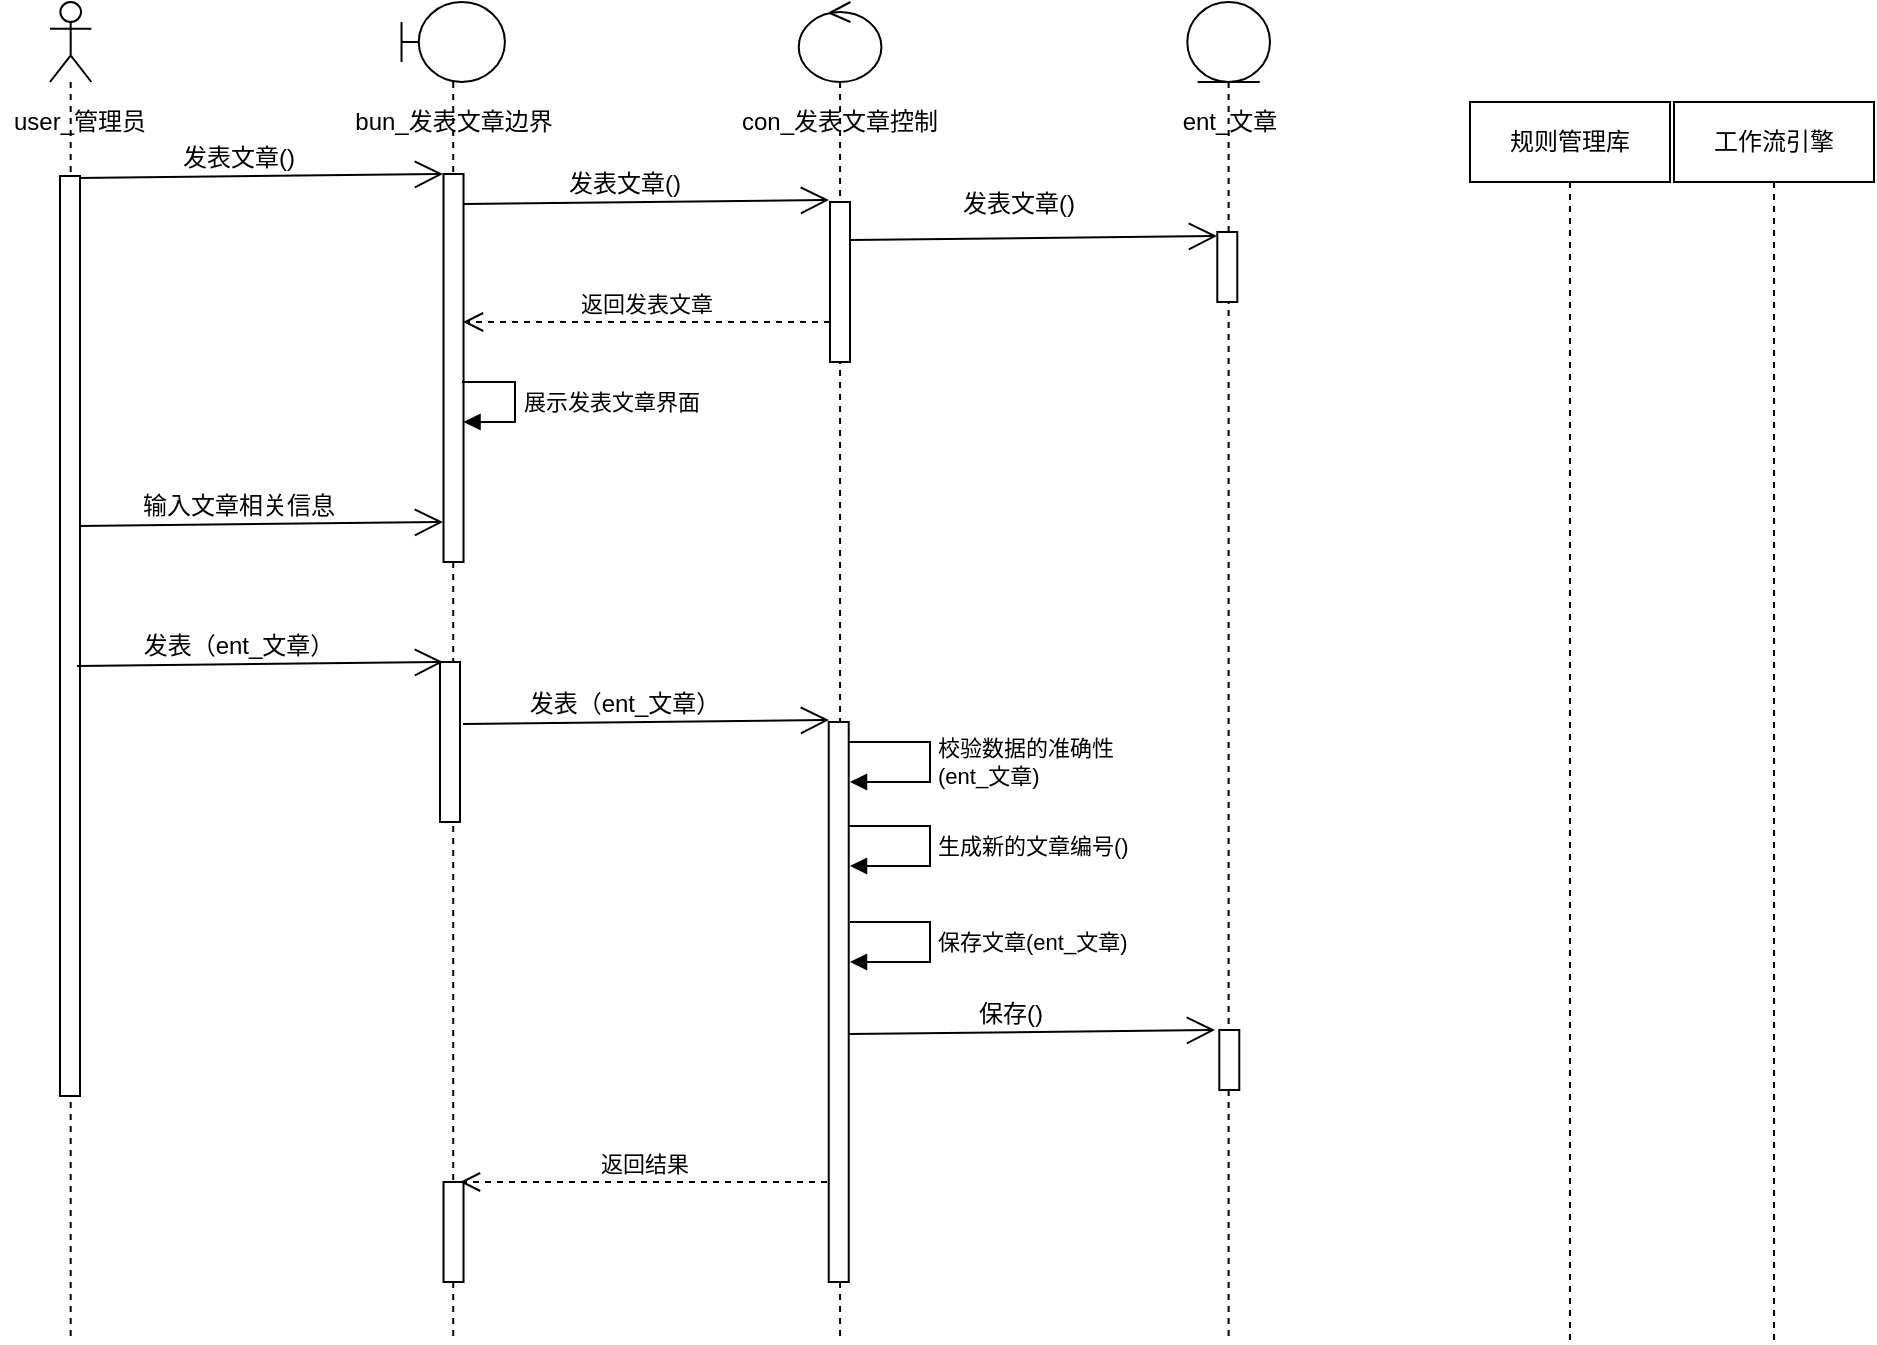 <mxfile version="10.6.0" type="github"><diagram id="tR3HKV-FSgwvyyN-SO0o" name="Page-1"><mxGraphModel dx="1398" dy="766" grid="1" gridSize="10" guides="1" tooltips="1" connect="1" arrows="1" fold="1" page="1" pageScale="1" pageWidth="2000" pageHeight="1169" math="0" shadow="0"><root><mxCell id="0"/><mxCell id="1" parent="0"/><mxCell id="0hwVORXHVYGWjJwcm3Ox-16" value="" style="group;container=1;" vertex="1" connectable="0" parent="1"><mxGeometry x="225" y="245" width="183" height="2" as="geometry"><mxRectangle x="225" y="245" width="50" height="40" as="alternateBounds"/></mxGeometry></mxCell><mxCell id="0hwVORXHVYGWjJwcm3Ox-25" value="" style="group" vertex="1" connectable="0" parent="1"><mxGeometry x="351.5" y="130" width="127" height="670" as="geometry"/></mxCell><mxCell id="0hwVORXHVYGWjJwcm3Ox-5" value="" style="shape=umlLifeline;participant=umlBoundary;perimeter=lifelinePerimeter;whiteSpace=wrap;html=1;container=1;collapsible=0;recursiveResize=0;verticalAlign=top;spacingTop=36;labelBackgroundColor=#ffffff;outlineConnect=0;size=40;" vertex="1" parent="0hwVORXHVYGWjJwcm3Ox-25"><mxGeometry x="34.263" width="51.695" height="670" as="geometry"/></mxCell><mxCell id="0hwVORXHVYGWjJwcm3Ox-12" value="" style="html=1;points=[];perimeter=orthogonalPerimeter;" vertex="1" parent="0hwVORXHVYGWjJwcm3Ox-5"><mxGeometry x="21" y="86" width="10" height="194" as="geometry"/></mxCell><mxCell id="0hwVORXHVYGWjJwcm3Ox-53" value="" style="html=1;points=[];perimeter=orthogonalPerimeter;" vertex="1" parent="0hwVORXHVYGWjJwcm3Ox-5"><mxGeometry x="19.237" y="330" width="10" height="80" as="geometry"/></mxCell><mxCell id="0hwVORXHVYGWjJwcm3Ox-80" value="" style="html=1;points=[];perimeter=orthogonalPerimeter;" vertex="1" parent="0hwVORXHVYGWjJwcm3Ox-5"><mxGeometry x="21" y="590" width="10" height="50" as="geometry"/></mxCell><mxCell id="0hwVORXHVYGWjJwcm3Ox-21" value="bun_发表文章边界" style="text;html=1;strokeColor=none;fillColor=none;align=center;verticalAlign=middle;whiteSpace=wrap;rounded=0;" vertex="1" parent="0hwVORXHVYGWjJwcm3Ox-25"><mxGeometry y="50" width="120" height="20" as="geometry"/></mxCell><mxCell id="0hwVORXHVYGWjJwcm3Ox-31" value="返回发表文章" style="html=1;verticalAlign=bottom;endArrow=open;dashed=1;endSize=8;" edge="1" parent="0hwVORXHVYGWjJwcm3Ox-25"><mxGeometry relative="1" as="geometry"><mxPoint x="248.5" y="160" as="sourcePoint"/><mxPoint x="65" y="160" as="targetPoint"/></mxGeometry></mxCell><mxCell id="0hwVORXHVYGWjJwcm3Ox-33" value="展示发表文章界面" style="edgeStyle=orthogonalEdgeStyle;html=1;align=left;spacingLeft=2;endArrow=block;rounded=0;" edge="1" target="0hwVORXHVYGWjJwcm3Ox-12" parent="0hwVORXHVYGWjJwcm3Ox-25"><mxGeometry relative="1" as="geometry"><mxPoint x="64.5" y="190" as="sourcePoint"/><Array as="points"><mxPoint x="91" y="190"/><mxPoint x="91" y="210"/></Array><mxPoint x="69.5" y="210" as="targetPoint"/></mxGeometry></mxCell><mxCell id="0hwVORXHVYGWjJwcm3Ox-36" value="" style="group" vertex="1" connectable="0" parent="0hwVORXHVYGWjJwcm3Ox-25"><mxGeometry x="-128" y="260" width="183" height="2" as="geometry"/></mxCell><mxCell id="0hwVORXHVYGWjJwcm3Ox-37" value="" style="endArrow=open;endFill=1;endSize=12;html=1;entryX=0.15;entryY=0.07;entryDx=0;entryDy=0;entryPerimeter=0;" edge="1" parent="0hwVORXHVYGWjJwcm3Ox-36"><mxGeometry width="160" relative="1" as="geometry"><mxPoint y="2" as="sourcePoint"/><mxPoint x="183" as="targetPoint"/></mxGeometry></mxCell><mxCell id="0hwVORXHVYGWjJwcm3Ox-38" value="输入文章相关信息" style="text;html=1;resizable=0;points=[];align=center;verticalAlign=middle;labelBackgroundColor=#ffffff;" vertex="1" connectable="0" parent="0hwVORXHVYGWjJwcm3Ox-37"><mxGeometry x="-0.278" y="2" relative="1" as="geometry"><mxPoint x="14" y="-8" as="offset"/></mxGeometry></mxCell><mxCell id="0hwVORXHVYGWjJwcm3Ox-43" value="" style="group" vertex="1" connectable="0" parent="0hwVORXHVYGWjJwcm3Ox-25"><mxGeometry x="-121" y="410" width="183" height="2" as="geometry"/></mxCell><mxCell id="0hwVORXHVYGWjJwcm3Ox-15" value="" style="group" vertex="1" connectable="0" parent="0hwVORXHVYGWjJwcm3Ox-25"><mxGeometry x="-128" y="86" width="183" height="2" as="geometry"/></mxCell><mxCell id="0hwVORXHVYGWjJwcm3Ox-13" value="" style="endArrow=open;endFill=1;endSize=12;html=1;entryX=0.15;entryY=0.07;entryDx=0;entryDy=0;entryPerimeter=0;" edge="1" parent="0hwVORXHVYGWjJwcm3Ox-15"><mxGeometry width="160" relative="1" as="geometry"><mxPoint y="2" as="sourcePoint"/><mxPoint x="183" as="targetPoint"/></mxGeometry></mxCell><mxCell id="0hwVORXHVYGWjJwcm3Ox-14" value="发表文章()" style="text;html=1;resizable=0;points=[];align=center;verticalAlign=middle;labelBackgroundColor=#ffffff;" vertex="1" connectable="0" parent="0hwVORXHVYGWjJwcm3Ox-13"><mxGeometry x="-0.278" y="2" relative="1" as="geometry"><mxPoint x="14" y="-8" as="offset"/></mxGeometry></mxCell><mxCell id="0hwVORXHVYGWjJwcm3Ox-26" value="" style="group" vertex="1" connectable="0" parent="1"><mxGeometry x="185" y="130" width="80" height="670" as="geometry"/></mxCell><mxCell id="0hwVORXHVYGWjJwcm3Ox-4" value="" style="shape=umlLifeline;participant=umlActor;perimeter=lifelinePerimeter;whiteSpace=wrap;html=1;container=1;collapsible=0;recursiveResize=0;verticalAlign=top;spacingTop=36;labelBackgroundColor=#ffffff;outlineConnect=0;" vertex="1" parent="0hwVORXHVYGWjJwcm3Ox-26"><mxGeometry x="25" width="20.678" height="670" as="geometry"/></mxCell><mxCell id="0hwVORXHVYGWjJwcm3Ox-10" value="" style="html=1;points=[];perimeter=orthogonalPerimeter;" vertex="1" parent="0hwVORXHVYGWjJwcm3Ox-4"><mxGeometry x="5" y="87" width="10" height="460" as="geometry"/></mxCell><mxCell id="0hwVORXHVYGWjJwcm3Ox-20" value="user_管理员" style="text;html=1;strokeColor=none;fillColor=none;align=center;verticalAlign=middle;whiteSpace=wrap;rounded=0;" vertex="1" parent="0hwVORXHVYGWjJwcm3Ox-26"><mxGeometry y="50" width="80" height="20" as="geometry"/></mxCell><mxCell id="0hwVORXHVYGWjJwcm3Ox-27" value="" style="group" vertex="1" connectable="0" parent="1"><mxGeometry x="764.5" y="130" width="70" height="670" as="geometry"/></mxCell><mxCell id="0hwVORXHVYGWjJwcm3Ox-7" value="" style="shape=umlLifeline;participant=umlEntity;perimeter=lifelinePerimeter;whiteSpace=wrap;html=1;container=1;collapsible=0;recursiveResize=0;verticalAlign=top;spacingTop=36;labelBackgroundColor=#ffffff;outlineConnect=0;" vertex="1" parent="0hwVORXHVYGWjJwcm3Ox-27"><mxGeometry x="14.144" width="41.356" height="670" as="geometry"/></mxCell><mxCell id="0hwVORXHVYGWjJwcm3Ox-28" value="" style="html=1;points=[];perimeter=orthogonalPerimeter;" vertex="1" parent="0hwVORXHVYGWjJwcm3Ox-7"><mxGeometry x="15" y="115" width="10" height="35" as="geometry"/></mxCell><mxCell id="0hwVORXHVYGWjJwcm3Ox-76" value="" style="html=1;points=[];perimeter=orthogonalPerimeter;" vertex="1" parent="0hwVORXHVYGWjJwcm3Ox-7"><mxGeometry x="16" y="514" width="10" height="30" as="geometry"/></mxCell><mxCell id="0hwVORXHVYGWjJwcm3Ox-23" value="ent_文章" style="text;html=1;strokeColor=none;fillColor=none;align=center;verticalAlign=middle;whiteSpace=wrap;rounded=0;" vertex="1" parent="0hwVORXHVYGWjJwcm3Ox-27"><mxGeometry y="50" width="70" height="20" as="geometry"/></mxCell><mxCell id="0hwVORXHVYGWjJwcm3Ox-24" value="" style="group" vertex="1" connectable="0" parent="1"><mxGeometry x="550" y="130" width="110" height="670" as="geometry"/></mxCell><mxCell id="0hwVORXHVYGWjJwcm3Ox-6" value="" style="shape=umlLifeline;participant=umlControl;perimeter=lifelinePerimeter;whiteSpace=wrap;html=1;container=1;collapsible=0;recursiveResize=0;verticalAlign=top;spacingTop=36;labelBackgroundColor=#ffffff;outlineConnect=0;" vertex="1" parent="0hwVORXHVYGWjJwcm3Ox-24"><mxGeometry x="34.364" width="41.356" height="670" as="geometry"/></mxCell><mxCell id="0hwVORXHVYGWjJwcm3Ox-19" value="" style="html=1;points=[];perimeter=orthogonalPerimeter;" vertex="1" parent="0hwVORXHVYGWjJwcm3Ox-6"><mxGeometry x="15.636" y="100" width="10" height="80" as="geometry"/></mxCell><mxCell id="0hwVORXHVYGWjJwcm3Ox-68" value="" style="html=1;points=[];perimeter=orthogonalPerimeter;" vertex="1" parent="0hwVORXHVYGWjJwcm3Ox-6"><mxGeometry x="15" y="360" width="10" height="280" as="geometry"/></mxCell><mxCell id="0hwVORXHVYGWjJwcm3Ox-22" value="con_发表文章控制" style="text;html=1;strokeColor=none;fillColor=none;align=center;verticalAlign=middle;whiteSpace=wrap;rounded=0;" vertex="1" parent="0hwVORXHVYGWjJwcm3Ox-24"><mxGeometry y="50" width="110" height="20" as="geometry"/></mxCell><mxCell id="0hwVORXHVYGWjJwcm3Ox-44" value="" style="endArrow=open;endFill=1;endSize=12;html=1;entryX=0.15;entryY=0.07;entryDx=0;entryDy=0;entryPerimeter=0;" edge="1" parent="0hwVORXHVYGWjJwcm3Ox-24"><mxGeometry width="160" relative="1" as="geometry"><mxPoint x="-133.5" y="361" as="sourcePoint"/><mxPoint x="49.5" y="359" as="targetPoint"/></mxGeometry></mxCell><mxCell id="0hwVORXHVYGWjJwcm3Ox-45" value="发表（ent_文章）" style="text;html=1;resizable=0;points=[];align=center;verticalAlign=middle;labelBackgroundColor=#ffffff;" vertex="1" connectable="0" parent="0hwVORXHVYGWjJwcm3Ox-44"><mxGeometry x="-0.278" y="2" relative="1" as="geometry"><mxPoint x="14" y="-8" as="offset"/></mxGeometry></mxCell><mxCell id="0hwVORXHVYGWjJwcm3Ox-79" value="返回结果" style="html=1;verticalAlign=bottom;endArrow=open;dashed=1;endSize=8;" edge="1" parent="0hwVORXHVYGWjJwcm3Ox-24"><mxGeometry relative="1" as="geometry"><mxPoint x="48.5" y="590" as="sourcePoint"/><mxPoint x="-135" y="590" as="targetPoint"/></mxGeometry></mxCell><mxCell id="0hwVORXHVYGWjJwcm3Ox-29" value="" style="endArrow=open;endFill=1;endSize=12;html=1;entryX=0.15;entryY=0.07;entryDx=0;entryDy=0;entryPerimeter=0;" edge="1" parent="1"><mxGeometry width="160" relative="1" as="geometry"><mxPoint x="610.5" y="249" as="sourcePoint"/><mxPoint x="793.5" y="247" as="targetPoint"/></mxGeometry></mxCell><mxCell id="0hwVORXHVYGWjJwcm3Ox-30" value="发表文章()" style="text;html=1;resizable=0;points=[];align=center;verticalAlign=middle;labelBackgroundColor=#ffffff;" vertex="1" connectable="0" parent="0hwVORXHVYGWjJwcm3Ox-29"><mxGeometry x="-0.278" y="2" relative="1" as="geometry"><mxPoint x="17.5" y="-15.5" as="offset"/></mxGeometry></mxCell><mxCell id="0hwVORXHVYGWjJwcm3Ox-39" value="" style="group" vertex="1" connectable="0" parent="1"><mxGeometry x="223.5" y="460" width="183" height="2" as="geometry"/></mxCell><mxCell id="0hwVORXHVYGWjJwcm3Ox-40" value="" style="endArrow=open;endFill=1;endSize=12;html=1;entryX=0.15;entryY=0.07;entryDx=0;entryDy=0;entryPerimeter=0;" edge="1" parent="0hwVORXHVYGWjJwcm3Ox-39"><mxGeometry width="160" relative="1" as="geometry"><mxPoint y="2" as="sourcePoint"/><mxPoint x="183" as="targetPoint"/></mxGeometry></mxCell><mxCell id="0hwVORXHVYGWjJwcm3Ox-41" value="发表（ent_文章）" style="text;html=1;resizable=0;points=[];align=center;verticalAlign=middle;labelBackgroundColor=#ffffff;" vertex="1" connectable="0" parent="0hwVORXHVYGWjJwcm3Ox-40"><mxGeometry x="-0.278" y="2" relative="1" as="geometry"><mxPoint x="14" y="-8" as="offset"/></mxGeometry></mxCell><mxCell id="0hwVORXHVYGWjJwcm3Ox-47" value="" style="group" vertex="1" connectable="0" parent="1"><mxGeometry x="416.5" y="229" width="183" height="2" as="geometry"/></mxCell><mxCell id="0hwVORXHVYGWjJwcm3Ox-48" value="" style="endArrow=open;endFill=1;endSize=12;html=1;entryX=0.15;entryY=0.07;entryDx=0;entryDy=0;entryPerimeter=0;" edge="1" parent="0hwVORXHVYGWjJwcm3Ox-47"><mxGeometry width="160" relative="1" as="geometry"><mxPoint y="2" as="sourcePoint"/><mxPoint x="183" as="targetPoint"/></mxGeometry></mxCell><mxCell id="0hwVORXHVYGWjJwcm3Ox-49" value="发表文章()" style="text;html=1;resizable=0;points=[];align=center;verticalAlign=middle;labelBackgroundColor=#ffffff;" vertex="1" connectable="0" parent="0hwVORXHVYGWjJwcm3Ox-48"><mxGeometry x="-0.278" y="2" relative="1" as="geometry"><mxPoint x="14" y="-8" as="offset"/></mxGeometry></mxCell><mxCell id="0hwVORXHVYGWjJwcm3Ox-54" value="规则管理库" style="shape=umlLifeline;perimeter=lifelinePerimeter;whiteSpace=wrap;html=1;container=1;collapsible=0;recursiveResize=0;outlineConnect=0;" vertex="1" parent="1"><mxGeometry x="920" y="180" width="100" height="620" as="geometry"/></mxCell><mxCell id="0hwVORXHVYGWjJwcm3Ox-55" value="工作流引擎" style="shape=umlLifeline;perimeter=lifelinePerimeter;whiteSpace=wrap;html=1;container=1;collapsible=0;recursiveResize=0;outlineConnect=0;" vertex="1" parent="1"><mxGeometry x="1022" y="180" width="100" height="620" as="geometry"/></mxCell><mxCell id="0hwVORXHVYGWjJwcm3Ox-70" value="校验数据的准确性&lt;br&gt;(ent_文章)" style="edgeStyle=orthogonalEdgeStyle;html=1;align=left;spacingLeft=2;endArrow=block;rounded=0;" edge="1" parent="1"><mxGeometry relative="1" as="geometry"><mxPoint x="609.5" y="500" as="sourcePoint"/><Array as="points"><mxPoint x="650" y="500"/><mxPoint x="650" y="520"/></Array><mxPoint x="610" y="520" as="targetPoint"/></mxGeometry></mxCell><mxCell id="0hwVORXHVYGWjJwcm3Ox-73" value="生成新的文章编号()" style="edgeStyle=orthogonalEdgeStyle;html=1;align=left;spacingLeft=2;endArrow=block;rounded=0;" edge="1" parent="1"><mxGeometry relative="1" as="geometry"><mxPoint x="609.5" y="542" as="sourcePoint"/><Array as="points"><mxPoint x="650" y="542"/><mxPoint x="650" y="562"/></Array><mxPoint x="610" y="562" as="targetPoint"/></mxGeometry></mxCell><mxCell id="0hwVORXHVYGWjJwcm3Ox-75" value="保存文章(ent_文章)" style="edgeStyle=orthogonalEdgeStyle;html=1;align=left;spacingLeft=2;endArrow=block;rounded=0;" edge="1" parent="1"><mxGeometry relative="1" as="geometry"><mxPoint x="610" y="590" as="sourcePoint"/><Array as="points"><mxPoint x="650" y="590"/><mxPoint x="650" y="610"/></Array><mxPoint x="610" y="610" as="targetPoint"/></mxGeometry></mxCell><mxCell id="0hwVORXHVYGWjJwcm3Ox-77" value="" style="endArrow=open;endFill=1;endSize=12;html=1;entryX=0.15;entryY=0.07;entryDx=0;entryDy=0;entryPerimeter=0;" edge="1" parent="1"><mxGeometry width="160" relative="1" as="geometry"><mxPoint x="609.5" y="646" as="sourcePoint"/><mxPoint x="792.5" y="644" as="targetPoint"/></mxGeometry></mxCell><mxCell id="0hwVORXHVYGWjJwcm3Ox-78" value="保存()" style="text;html=1;resizable=0;points=[];align=center;verticalAlign=middle;labelBackgroundColor=#ffffff;" vertex="1" connectable="0" parent="0hwVORXHVYGWjJwcm3Ox-77"><mxGeometry x="-0.278" y="2" relative="1" as="geometry"><mxPoint x="14" y="-8" as="offset"/></mxGeometry></mxCell></root></mxGraphModel></diagram></mxfile>